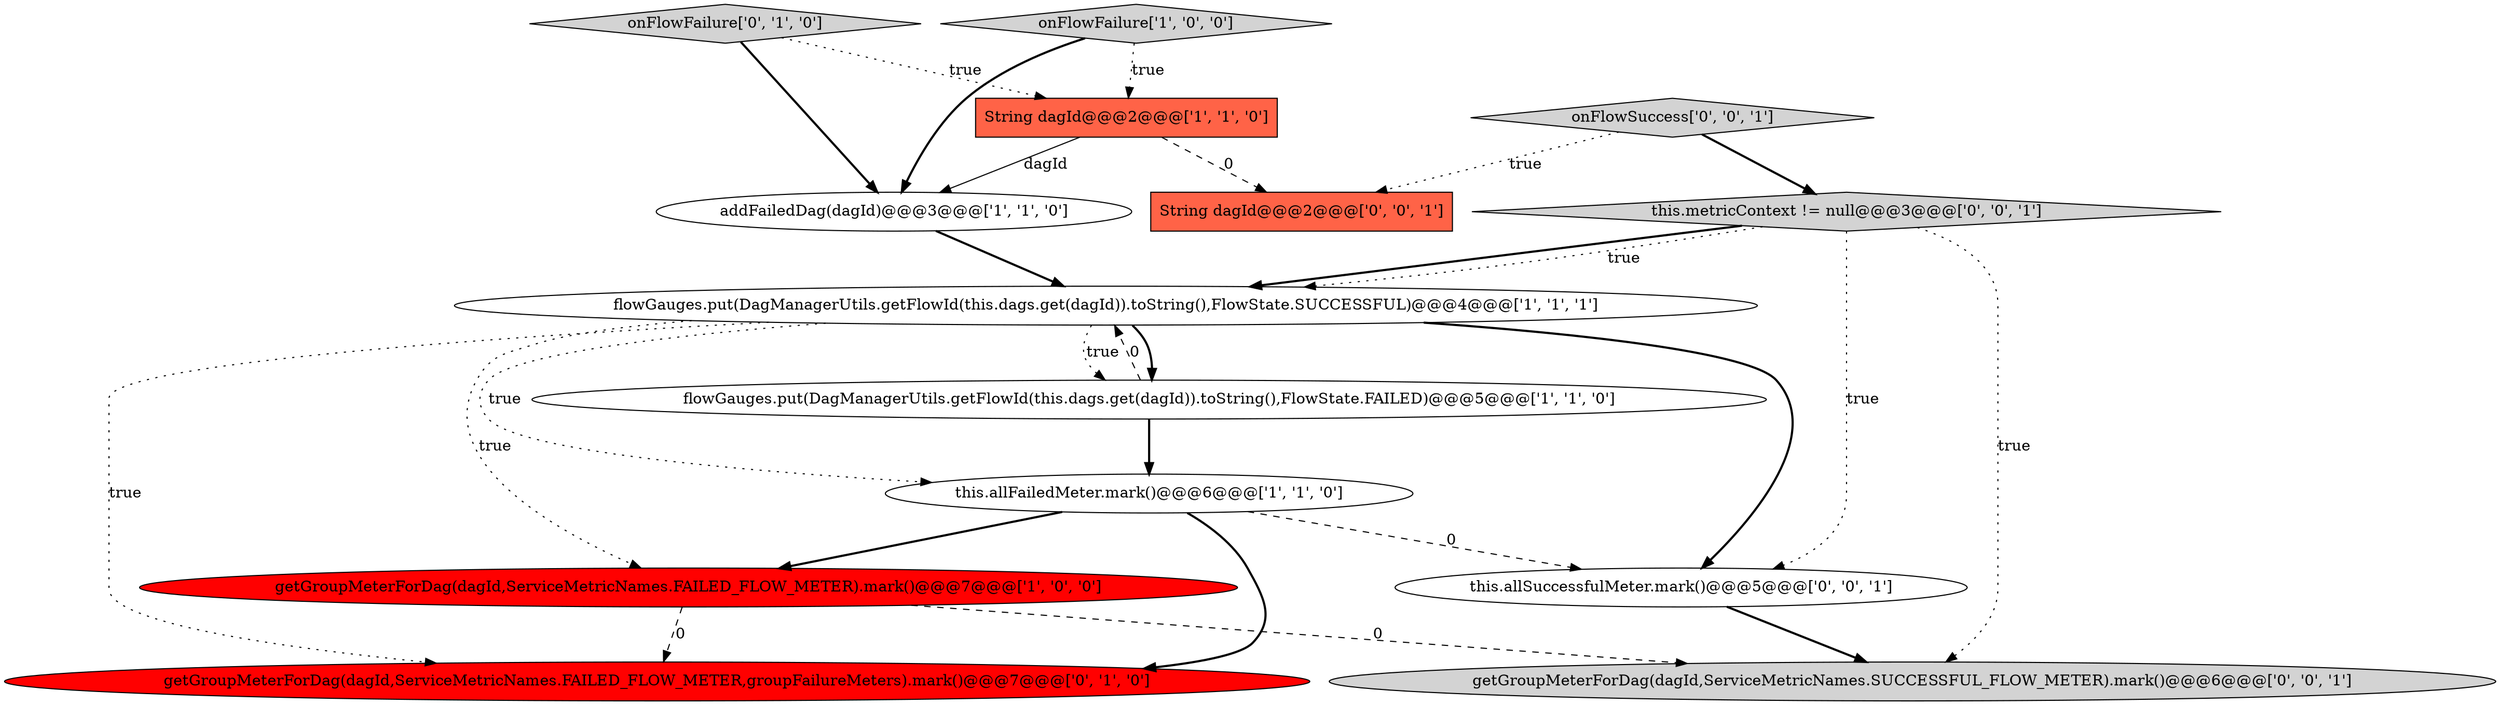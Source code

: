 digraph {
0 [style = filled, label = "this.allFailedMeter.mark()@@@6@@@['1', '1', '0']", fillcolor = white, shape = ellipse image = "AAA0AAABBB1BBB"];
5 [style = filled, label = "flowGauges.put(DagManagerUtils.getFlowId(this.dags.get(dagId)).toString(),FlowState.FAILED)@@@5@@@['1', '1', '0']", fillcolor = white, shape = ellipse image = "AAA0AAABBB1BBB"];
6 [style = filled, label = "flowGauges.put(DagManagerUtils.getFlowId(this.dags.get(dagId)).toString(),FlowState.SUCCESSFUL)@@@4@@@['1', '1', '1']", fillcolor = white, shape = ellipse image = "AAA0AAABBB1BBB"];
7 [style = filled, label = "getGroupMeterForDag(dagId,ServiceMetricNames.FAILED_FLOW_METER,groupFailureMeters).mark()@@@7@@@['0', '1', '0']", fillcolor = red, shape = ellipse image = "AAA1AAABBB2BBB"];
12 [style = filled, label = "onFlowSuccess['0', '0', '1']", fillcolor = lightgray, shape = diamond image = "AAA0AAABBB3BBB"];
4 [style = filled, label = "getGroupMeterForDag(dagId,ServiceMetricNames.FAILED_FLOW_METER).mark()@@@7@@@['1', '0', '0']", fillcolor = red, shape = ellipse image = "AAA1AAABBB1BBB"];
8 [style = filled, label = "onFlowFailure['0', '1', '0']", fillcolor = lightgray, shape = diamond image = "AAA0AAABBB2BBB"];
3 [style = filled, label = "onFlowFailure['1', '0', '0']", fillcolor = lightgray, shape = diamond image = "AAA0AAABBB1BBB"];
10 [style = filled, label = "this.allSuccessfulMeter.mark()@@@5@@@['0', '0', '1']", fillcolor = white, shape = ellipse image = "AAA0AAABBB3BBB"];
2 [style = filled, label = "addFailedDag(dagId)@@@3@@@['1', '1', '0']", fillcolor = white, shape = ellipse image = "AAA0AAABBB1BBB"];
9 [style = filled, label = "String dagId@@@2@@@['0', '0', '1']", fillcolor = tomato, shape = box image = "AAA0AAABBB3BBB"];
13 [style = filled, label = "getGroupMeterForDag(dagId,ServiceMetricNames.SUCCESSFUL_FLOW_METER).mark()@@@6@@@['0', '0', '1']", fillcolor = lightgray, shape = ellipse image = "AAA0AAABBB3BBB"];
1 [style = filled, label = "String dagId@@@2@@@['1', '1', '0']", fillcolor = tomato, shape = box image = "AAA0AAABBB1BBB"];
11 [style = filled, label = "this.metricContext != null@@@3@@@['0', '0', '1']", fillcolor = lightgray, shape = diamond image = "AAA0AAABBB3BBB"];
2->6 [style = bold, label=""];
11->10 [style = dotted, label="true"];
11->6 [style = bold, label=""];
12->11 [style = bold, label=""];
1->9 [style = dashed, label="0"];
11->13 [style = dotted, label="true"];
0->10 [style = dashed, label="0"];
0->7 [style = bold, label=""];
8->1 [style = dotted, label="true"];
6->5 [style = bold, label=""];
5->6 [style = dashed, label="0"];
3->2 [style = bold, label=""];
5->0 [style = bold, label=""];
8->2 [style = bold, label=""];
10->13 [style = bold, label=""];
0->4 [style = bold, label=""];
6->4 [style = dotted, label="true"];
11->6 [style = dotted, label="true"];
4->7 [style = dashed, label="0"];
6->10 [style = bold, label=""];
6->7 [style = dotted, label="true"];
1->2 [style = solid, label="dagId"];
6->0 [style = dotted, label="true"];
4->13 [style = dashed, label="0"];
3->1 [style = dotted, label="true"];
6->5 [style = dotted, label="true"];
12->9 [style = dotted, label="true"];
}
